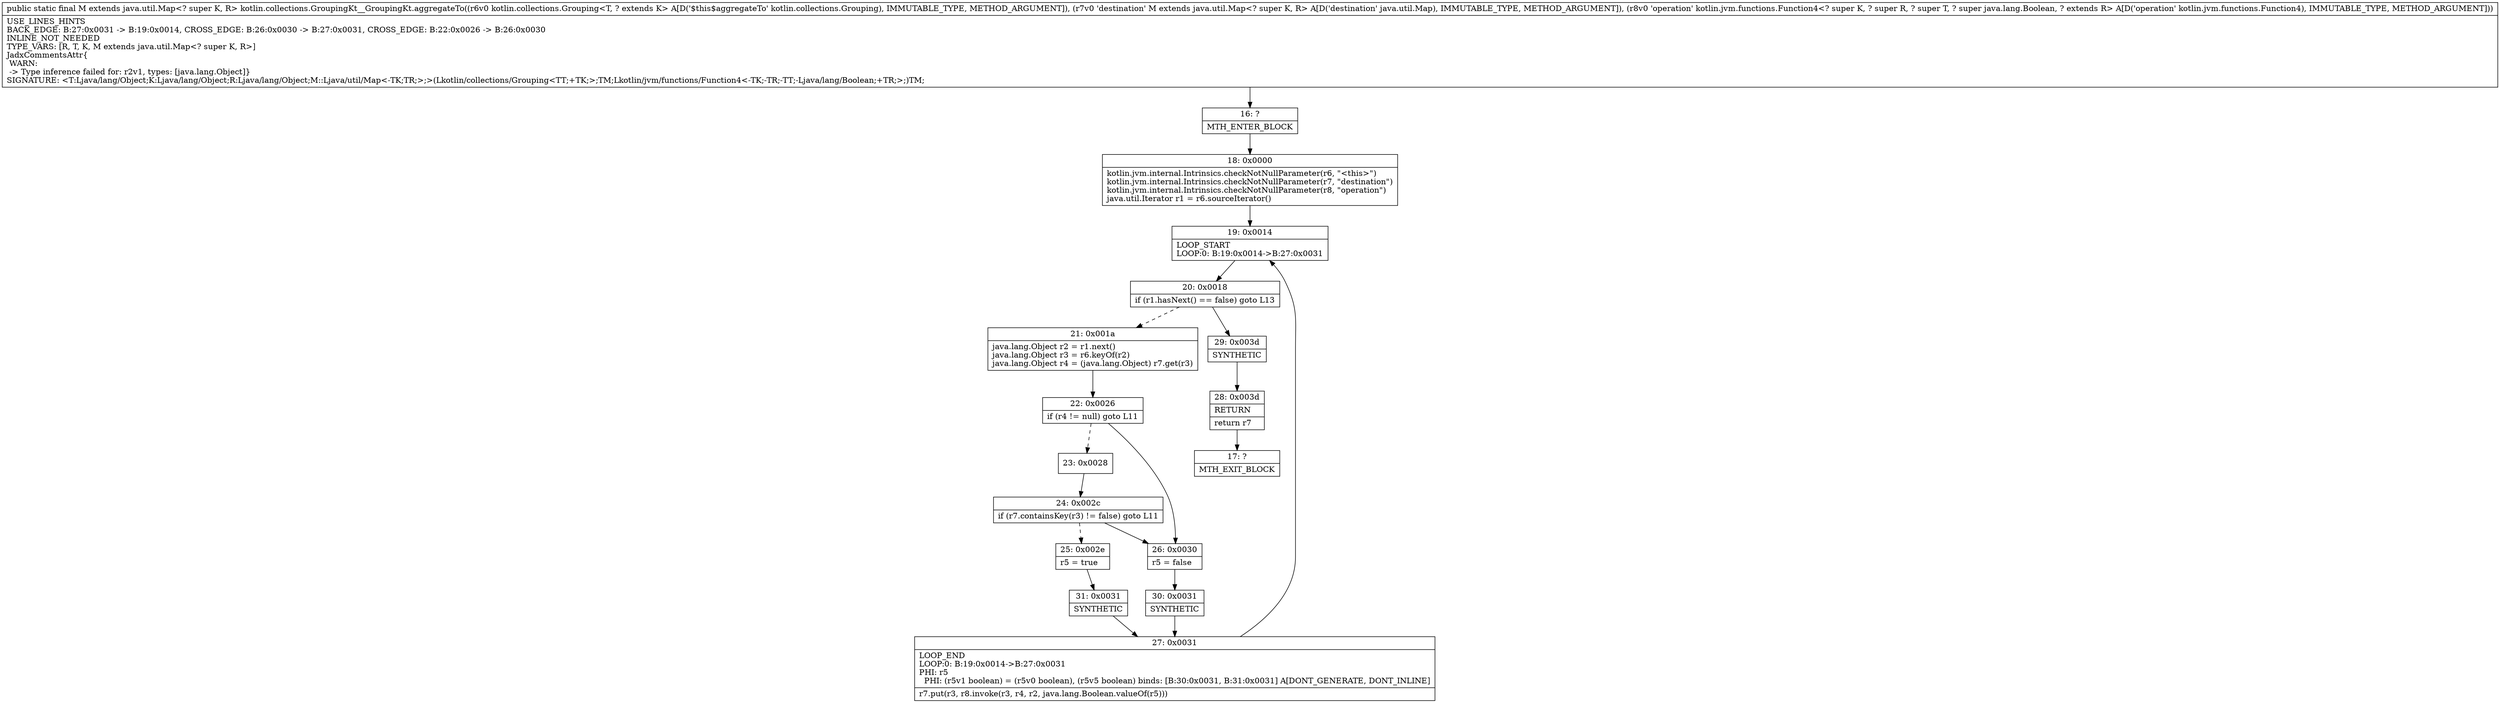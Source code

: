digraph "CFG forkotlin.collections.GroupingKt__GroupingKt.aggregateTo(Lkotlin\/collections\/Grouping;Ljava\/util\/Map;Lkotlin\/jvm\/functions\/Function4;)Ljava\/util\/Map;" {
Node_16 [shape=record,label="{16\:\ ?|MTH_ENTER_BLOCK\l}"];
Node_18 [shape=record,label="{18\:\ 0x0000|kotlin.jvm.internal.Intrinsics.checkNotNullParameter(r6, \"\<this\>\")\lkotlin.jvm.internal.Intrinsics.checkNotNullParameter(r7, \"destination\")\lkotlin.jvm.internal.Intrinsics.checkNotNullParameter(r8, \"operation\")\ljava.util.Iterator r1 = r6.sourceIterator()\l}"];
Node_19 [shape=record,label="{19\:\ 0x0014|LOOP_START\lLOOP:0: B:19:0x0014\-\>B:27:0x0031\l}"];
Node_20 [shape=record,label="{20\:\ 0x0018|if (r1.hasNext() == false) goto L13\l}"];
Node_21 [shape=record,label="{21\:\ 0x001a|java.lang.Object r2 = r1.next()\ljava.lang.Object r3 = r6.keyOf(r2)\ljava.lang.Object r4 = (java.lang.Object) r7.get(r3)\l}"];
Node_22 [shape=record,label="{22\:\ 0x0026|if (r4 != null) goto L11\l}"];
Node_23 [shape=record,label="{23\:\ 0x0028}"];
Node_24 [shape=record,label="{24\:\ 0x002c|if (r7.containsKey(r3) != false) goto L11\l}"];
Node_25 [shape=record,label="{25\:\ 0x002e|r5 = true\l}"];
Node_31 [shape=record,label="{31\:\ 0x0031|SYNTHETIC\l}"];
Node_27 [shape=record,label="{27\:\ 0x0031|LOOP_END\lLOOP:0: B:19:0x0014\-\>B:27:0x0031\lPHI: r5 \l  PHI: (r5v1 boolean) = (r5v0 boolean), (r5v5 boolean) binds: [B:30:0x0031, B:31:0x0031] A[DONT_GENERATE, DONT_INLINE]\l|r7.put(r3, r8.invoke(r3, r4, r2, java.lang.Boolean.valueOf(r5)))\l}"];
Node_26 [shape=record,label="{26\:\ 0x0030|r5 = false\l}"];
Node_30 [shape=record,label="{30\:\ 0x0031|SYNTHETIC\l}"];
Node_29 [shape=record,label="{29\:\ 0x003d|SYNTHETIC\l}"];
Node_28 [shape=record,label="{28\:\ 0x003d|RETURN\l|return r7\l}"];
Node_17 [shape=record,label="{17\:\ ?|MTH_EXIT_BLOCK\l}"];
MethodNode[shape=record,label="{public static final M extends java.util.Map\<? super K, R\> kotlin.collections.GroupingKt__GroupingKt.aggregateTo((r6v0 kotlin.collections.Grouping\<T, ? extends K\> A[D('$this$aggregateTo' kotlin.collections.Grouping), IMMUTABLE_TYPE, METHOD_ARGUMENT]), (r7v0 'destination' M extends java.util.Map\<? super K, R\> A[D('destination' java.util.Map), IMMUTABLE_TYPE, METHOD_ARGUMENT]), (r8v0 'operation' kotlin.jvm.functions.Function4\<? super K, ? super R, ? super T, ? super java.lang.Boolean, ? extends R\> A[D('operation' kotlin.jvm.functions.Function4), IMMUTABLE_TYPE, METHOD_ARGUMENT]))  | USE_LINES_HINTS\lBACK_EDGE: B:27:0x0031 \-\> B:19:0x0014, CROSS_EDGE: B:26:0x0030 \-\> B:27:0x0031, CROSS_EDGE: B:22:0x0026 \-\> B:26:0x0030\lINLINE_NOT_NEEDED\lTYPE_VARS: [R, T, K, M extends java.util.Map\<? super K, R\>]\lJadxCommentsAttr\{\l WARN: \l \-\> Type inference failed for: r2v1, types: [java.lang.Object]\}\lSIGNATURE: \<T:Ljava\/lang\/Object;K:Ljava\/lang\/Object;R:Ljava\/lang\/Object;M::Ljava\/util\/Map\<\-TK;TR;\>;\>(Lkotlin\/collections\/Grouping\<TT;+TK;\>;TM;Lkotlin\/jvm\/functions\/Function4\<\-TK;\-TR;\-TT;\-Ljava\/lang\/Boolean;+TR;\>;)TM;\l}"];
MethodNode -> Node_16;Node_16 -> Node_18;
Node_18 -> Node_19;
Node_19 -> Node_20;
Node_20 -> Node_21[style=dashed];
Node_20 -> Node_29;
Node_21 -> Node_22;
Node_22 -> Node_23[style=dashed];
Node_22 -> Node_26;
Node_23 -> Node_24;
Node_24 -> Node_25[style=dashed];
Node_24 -> Node_26;
Node_25 -> Node_31;
Node_31 -> Node_27;
Node_27 -> Node_19;
Node_26 -> Node_30;
Node_30 -> Node_27;
Node_29 -> Node_28;
Node_28 -> Node_17;
}

